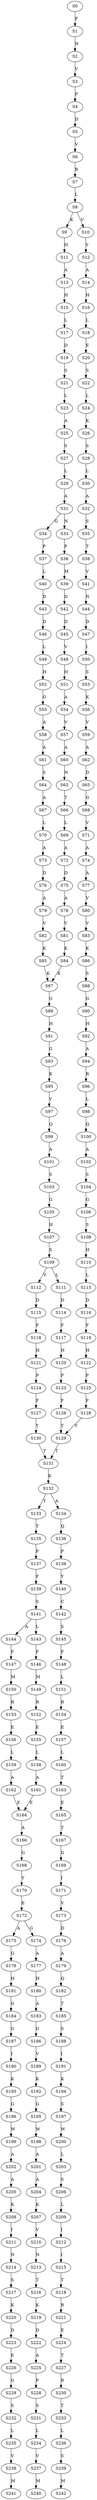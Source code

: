 strict digraph  {
	S0 -> S1 [ label = F ];
	S1 -> S2 [ label = N ];
	S2 -> S3 [ label = V ];
	S3 -> S4 [ label = P ];
	S4 -> S5 [ label = D ];
	S5 -> S6 [ label = V ];
	S6 -> S7 [ label = R ];
	S7 -> S8 [ label = L ];
	S8 -> S9 [ label = K ];
	S8 -> S10 [ label = V ];
	S9 -> S11 [ label = H ];
	S10 -> S12 [ label = Y ];
	S11 -> S13 [ label = A ];
	S12 -> S14 [ label = A ];
	S13 -> S15 [ label = H ];
	S14 -> S16 [ label = H ];
	S15 -> S17 [ label = L ];
	S16 -> S18 [ label = L ];
	S17 -> S19 [ label = D ];
	S18 -> S20 [ label = E ];
	S19 -> S21 [ label = S ];
	S20 -> S22 [ label = S ];
	S21 -> S23 [ label = L ];
	S22 -> S24 [ label = L ];
	S23 -> S25 [ label = A ];
	S24 -> S26 [ label = K ];
	S25 -> S27 [ label = S ];
	S26 -> S28 [ label = S ];
	S27 -> S29 [ label = L ];
	S28 -> S30 [ label = L ];
	S29 -> S31 [ label = A ];
	S30 -> S32 [ label = A ];
	S31 -> S33 [ label = N ];
	S31 -> S34 [ label = G ];
	S32 -> S35 [ label = S ];
	S33 -> S36 [ label = P ];
	S34 -> S37 [ label = P ];
	S35 -> S38 [ label = T ];
	S36 -> S39 [ label = M ];
	S37 -> S40 [ label = L ];
	S38 -> S41 [ label = V ];
	S39 -> S42 [ label = D ];
	S40 -> S43 [ label = D ];
	S41 -> S44 [ label = N ];
	S42 -> S45 [ label = D ];
	S43 -> S46 [ label = D ];
	S44 -> S47 [ label = D ];
	S45 -> S48 [ label = V ];
	S46 -> S49 [ label = L ];
	S47 -> S50 [ label = I ];
	S48 -> S51 [ label = H ];
	S49 -> S52 [ label = H ];
	S50 -> S53 [ label = S ];
	S51 -> S54 [ label = A ];
	S52 -> S55 [ label = G ];
	S53 -> S56 [ label = K ];
	S54 -> S57 [ label = V ];
	S55 -> S58 [ label = A ];
	S56 -> S59 [ label = V ];
	S57 -> S60 [ label = A ];
	S58 -> S61 [ label = A ];
	S59 -> S62 [ label = A ];
	S60 -> S63 [ label = N ];
	S61 -> S64 [ label = S ];
	S62 -> S65 [ label = D ];
	S63 -> S66 [ label = T ];
	S64 -> S67 [ label = A ];
	S65 -> S68 [ label = G ];
	S66 -> S69 [ label = L ];
	S67 -> S70 [ label = L ];
	S68 -> S71 [ label = V ];
	S69 -> S72 [ label = A ];
	S70 -> S73 [ label = A ];
	S71 -> S74 [ label = A ];
	S72 -> S75 [ label = D ];
	S73 -> S76 [ label = D ];
	S74 -> S77 [ label = A ];
	S75 -> S78 [ label = A ];
	S76 -> S79 [ label = A ];
	S77 -> S80 [ label = V ];
	S78 -> S81 [ label = V ];
	S79 -> S82 [ label = V ];
	S80 -> S83 [ label = V ];
	S81 -> S84 [ label = K ];
	S82 -> S85 [ label = K ];
	S83 -> S86 [ label = K ];
	S84 -> S87 [ label = K ];
	S85 -> S87 [ label = K ];
	S86 -> S88 [ label = S ];
	S87 -> S89 [ label = G ];
	S88 -> S90 [ label = G ];
	S89 -> S91 [ label = H ];
	S90 -> S92 [ label = H ];
	S91 -> S93 [ label = G ];
	S92 -> S94 [ label = A ];
	S93 -> S95 [ label = K ];
	S94 -> S96 [ label = R ];
	S95 -> S97 [ label = V ];
	S96 -> S98 [ label = L ];
	S97 -> S99 [ label = Q ];
	S98 -> S100 [ label = Q ];
	S99 -> S101 [ label = A ];
	S100 -> S102 [ label = A ];
	S101 -> S103 [ label = S ];
	S102 -> S104 [ label = S ];
	S103 -> S105 [ label = G ];
	S104 -> S106 [ label = G ];
	S105 -> S107 [ label = H ];
	S106 -> S108 [ label = S ];
	S107 -> S109 [ label = S ];
	S108 -> S110 [ label = H ];
	S109 -> S111 [ label = L ];
	S109 -> S112 [ label = V ];
	S110 -> S113 [ label = L ];
	S111 -> S114 [ label = D ];
	S112 -> S115 [ label = D ];
	S113 -> S116 [ label = D ];
	S114 -> S117 [ label = F ];
	S115 -> S118 [ label = F ];
	S116 -> S119 [ label = F ];
	S117 -> S120 [ label = H ];
	S118 -> S121 [ label = H ];
	S119 -> S122 [ label = H ];
	S120 -> S123 [ label = P ];
	S121 -> S124 [ label = P ];
	S122 -> S125 [ label = P ];
	S123 -> S126 [ label = F ];
	S124 -> S127 [ label = F ];
	S125 -> S128 [ label = F ];
	S126 -> S129 [ label = Y ];
	S127 -> S130 [ label = Y ];
	S128 -> S129 [ label = Y ];
	S129 -> S131 [ label = T ];
	S130 -> S131 [ label = T ];
	S131 -> S132 [ label = K ];
	S132 -> S133 [ label = T ];
	S132 -> S134 [ label = A ];
	S133 -> S135 [ label = T ];
	S134 -> S136 [ label = Q ];
	S135 -> S137 [ label = P ];
	S136 -> S138 [ label = P ];
	S137 -> S139 [ label = F ];
	S138 -> S140 [ label = Y ];
	S139 -> S141 [ label = S ];
	S140 -> S142 [ label = C ];
	S141 -> S143 [ label = L ];
	S141 -> S144 [ label = A ];
	S142 -> S145 [ label = S ];
	S143 -> S146 [ label = F ];
	S144 -> S147 [ label = F ];
	S145 -> S148 [ label = F ];
	S146 -> S149 [ label = M ];
	S147 -> S150 [ label = M ];
	S148 -> S151 [ label = L ];
	S149 -> S152 [ label = R ];
	S150 -> S153 [ label = R ];
	S151 -> S154 [ label = R ];
	S152 -> S155 [ label = E ];
	S153 -> S156 [ label = E ];
	S154 -> S157 [ label = E ];
	S155 -> S158 [ label = L ];
	S156 -> S159 [ label = L ];
	S157 -> S160 [ label = L ];
	S158 -> S161 [ label = A ];
	S159 -> S162 [ label = A ];
	S160 -> S163 [ label = T ];
	S161 -> S164 [ label = E ];
	S162 -> S164 [ label = E ];
	S163 -> S165 [ label = E ];
	S164 -> S166 [ label = A ];
	S165 -> S167 [ label = T ];
	S166 -> S168 [ label = G ];
	S167 -> S169 [ label = G ];
	S168 -> S170 [ label = Y ];
	S169 -> S171 [ label = I ];
	S170 -> S172 [ label = E ];
	S171 -> S173 [ label = V ];
	S172 -> S174 [ label = G ];
	S172 -> S175 [ label = A ];
	S173 -> S176 [ label = D ];
	S174 -> S177 [ label = A ];
	S175 -> S178 [ label = G ];
	S176 -> S179 [ label = A ];
	S177 -> S180 [ label = H ];
	S178 -> S181 [ label = H ];
	S179 -> S182 [ label = Q ];
	S180 -> S183 [ label = A ];
	S181 -> S184 [ label = G ];
	S182 -> S185 [ label = T ];
	S183 -> S186 [ label = G ];
	S184 -> S187 [ label = G ];
	S185 -> S188 [ label = S ];
	S186 -> S189 [ label = V ];
	S187 -> S190 [ label = I ];
	S188 -> S191 [ label = I ];
	S189 -> S192 [ label = K ];
	S190 -> S193 [ label = K ];
	S191 -> S194 [ label = K ];
	S192 -> S195 [ label = G ];
	S193 -> S196 [ label = G ];
	S194 -> S197 [ label = S ];
	S195 -> S198 [ label = W ];
	S196 -> S199 [ label = W ];
	S197 -> S200 [ label = W ];
	S198 -> S201 [ label = A ];
	S199 -> S202 [ label = A ];
	S200 -> S203 [ label = L ];
	S201 -> S204 [ label = A ];
	S202 -> S205 [ label = A ];
	S203 -> S206 [ label = S ];
	S204 -> S207 [ label = K ];
	S205 -> S208 [ label = K ];
	S206 -> S209 [ label = L ];
	S207 -> S210 [ label = V ];
	S208 -> S211 [ label = I ];
	S209 -> S212 [ label = I ];
	S210 -> S213 [ label = N ];
	S211 -> S214 [ label = N ];
	S212 -> S215 [ label = I ];
	S213 -> S216 [ label = T ];
	S214 -> S217 [ label = S ];
	S215 -> S218 [ label = T ];
	S216 -> S219 [ label = K ];
	S217 -> S220 [ label = K ];
	S218 -> S221 [ label = R ];
	S219 -> S222 [ label = D ];
	S220 -> S223 [ label = D ];
	S221 -> S224 [ label = E ];
	S222 -> S225 [ label = A ];
	S223 -> S226 [ label = E ];
	S224 -> S227 [ label = T ];
	S225 -> S228 [ label = P ];
	S226 -> S229 [ label = G ];
	S227 -> S230 [ label = R ];
	S228 -> S231 [ label = S ];
	S229 -> S232 [ label = S ];
	S230 -> S233 [ label = T ];
	S231 -> S234 [ label = L ];
	S232 -> S235 [ label = L ];
	S233 -> S236 [ label = L ];
	S234 -> S237 [ label = V ];
	S235 -> S238 [ label = V ];
	S236 -> S239 [ label = S ];
	S237 -> S240 [ label = M ];
	S238 -> S241 [ label = M ];
	S239 -> S242 [ label = M ];
}
